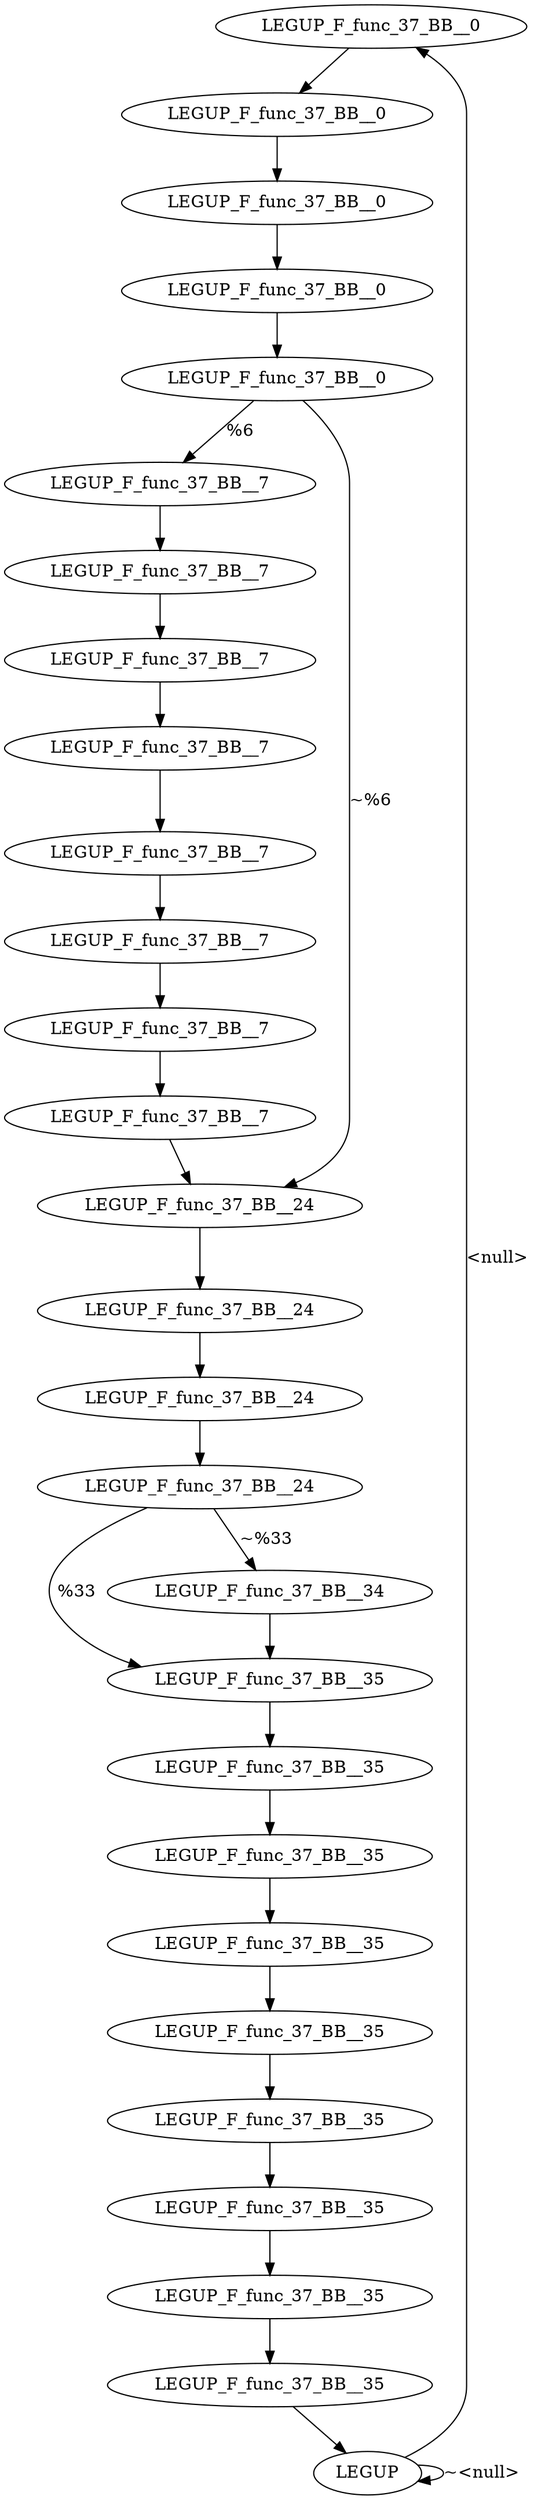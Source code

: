 digraph {
Node0x2da19f0[label="LEGUP_F_func_37_BB__0"];
Node0x2da1850[label="LEGUP"];
Node0x2da1850 -> Node0x2da19f0[label="<null>"];
Node0x2da1850 -> Node0x2da1850[label="~<null>"];
Node0x2da8bd0[label="LEGUP_F_func_37_BB__0"];
Node0x2da19f0 -> Node0x2da8bd0;
Node0x2da8ca0[label="LEGUP_F_func_37_BB__0"];
Node0x2da8bd0 -> Node0x2da8ca0;
Node0x2da8d70[label="LEGUP_F_func_37_BB__0"];
Node0x2da8ca0 -> Node0x2da8d70;
Node0x2da8e40[label="LEGUP_F_func_37_BB__0"];
Node0x2da8d70 -> Node0x2da8e40;
Node0x2da8f10[label="LEGUP_F_func_37_BB__7"];
Node0x2da8e40 -> Node0x2da8f10[label="%6"];
Node0x2da96d0[label="LEGUP_F_func_37_BB__24"];
Node0x2da8e40 -> Node0x2da96d0[label="~%6"];
Node0x2da8fe0[label="LEGUP_F_func_37_BB__7"];
Node0x2da8f10 -> Node0x2da8fe0;
Node0x2da90b0[label="LEGUP_F_func_37_BB__7"];
Node0x2da8fe0 -> Node0x2da90b0;
Node0x2da9180[label="LEGUP_F_func_37_BB__7"];
Node0x2da90b0 -> Node0x2da9180;
Node0x2da9290[label="LEGUP_F_func_37_BB__7"];
Node0x2da9180 -> Node0x2da9290;
Node0x2da93a0[label="LEGUP_F_func_37_BB__7"];
Node0x2da9290 -> Node0x2da93a0;
Node0x2da94b0[label="LEGUP_F_func_37_BB__7"];
Node0x2da93a0 -> Node0x2da94b0;
Node0x2da95c0[label="LEGUP_F_func_37_BB__7"];
Node0x2da94b0 -> Node0x2da95c0;
Node0x2da95c0 -> Node0x2da96d0;
Node0x2da97e0[label="LEGUP_F_func_37_BB__24"];
Node0x2da96d0 -> Node0x2da97e0;
Node0x2da98f0[label="LEGUP_F_func_37_BB__24"];
Node0x2da97e0 -> Node0x2da98f0;
Node0x2da9a00[label="LEGUP_F_func_37_BB__24"];
Node0x2da98f0 -> Node0x2da9a00;
Node0x2da9c20[label="LEGUP_F_func_37_BB__35"];
Node0x2da9a00 -> Node0x2da9c20[label="%33"];
Node0x2da9b10[label="LEGUP_F_func_37_BB__34"];
Node0x2da9a00 -> Node0x2da9b10[label="~%33"];
Node0x2da9b10 -> Node0x2da9c20;
Node0x2da9d30[label="LEGUP_F_func_37_BB__35"];
Node0x2da9c20 -> Node0x2da9d30;
Node0x2da9e40[label="LEGUP_F_func_37_BB__35"];
Node0x2da9d30 -> Node0x2da9e40;
Node0x2da9f50[label="LEGUP_F_func_37_BB__35"];
Node0x2da9e40 -> Node0x2da9f50;
Node0x2daa060[label="LEGUP_F_func_37_BB__35"];
Node0x2da9f50 -> Node0x2daa060;
Node0x2daa170[label="LEGUP_F_func_37_BB__35"];
Node0x2daa060 -> Node0x2daa170;
Node0x2daa280[label="LEGUP_F_func_37_BB__35"];
Node0x2daa170 -> Node0x2daa280;
Node0x2daa390[label="LEGUP_F_func_37_BB__35"];
Node0x2daa280 -> Node0x2daa390;
Node0x2daa4a0[label="LEGUP_F_func_37_BB__35"];
Node0x2daa390 -> Node0x2daa4a0;
Node0x2daa4a0 -> Node0x2da1850;
}
